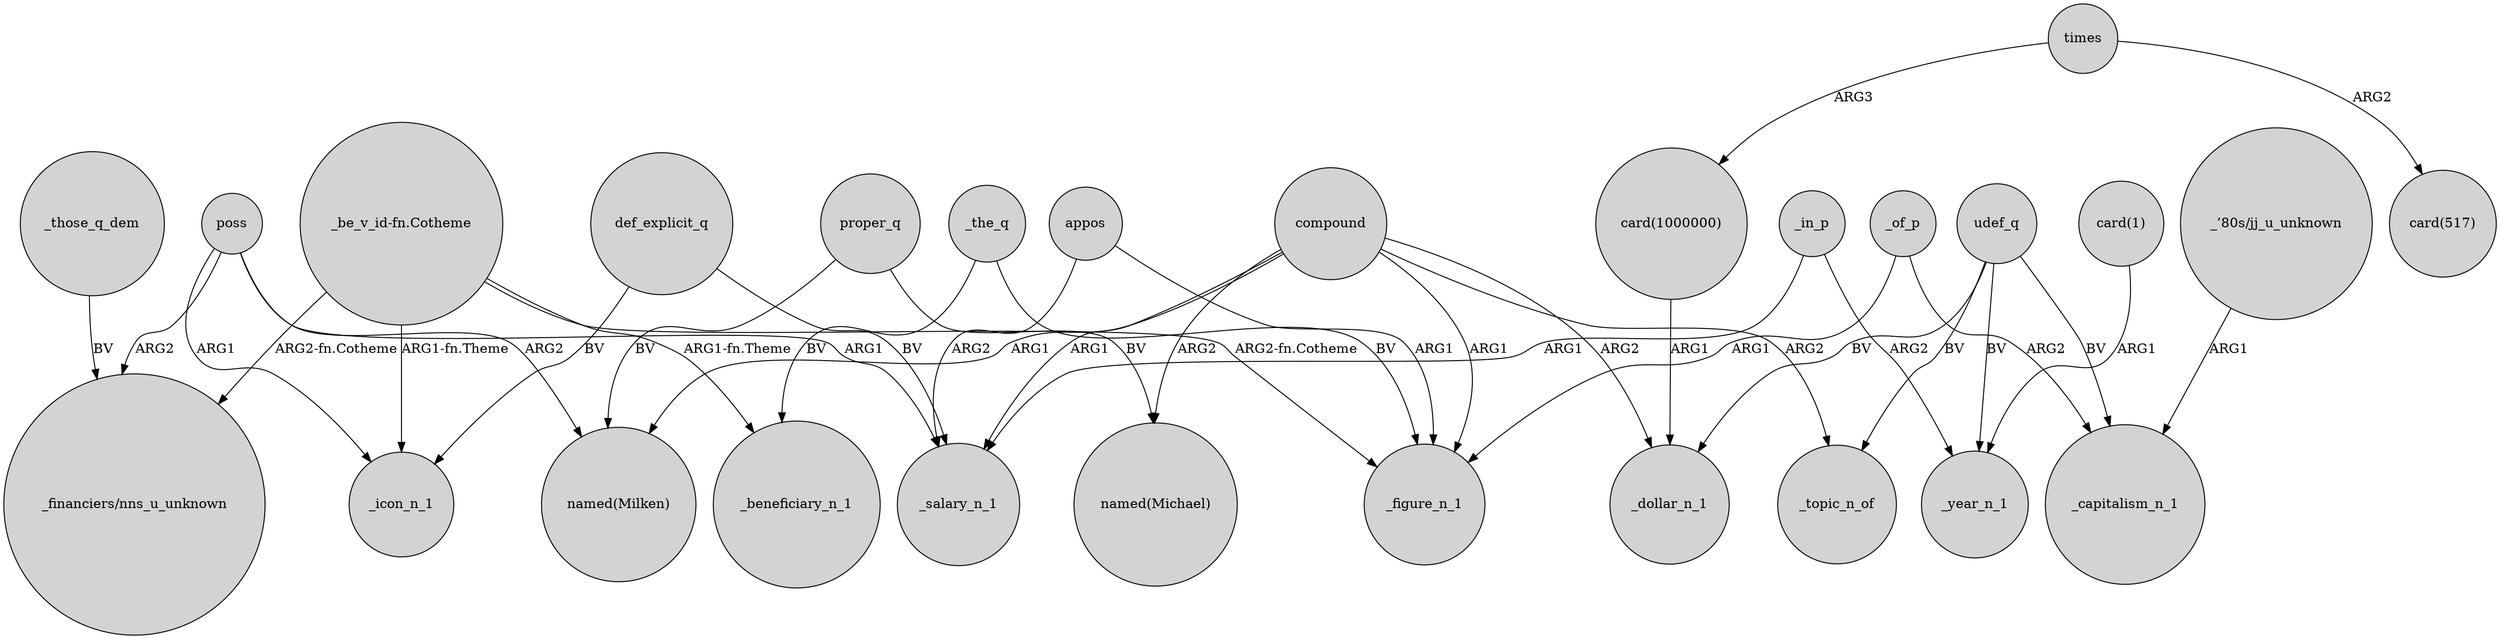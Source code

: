 digraph {
	node [shape=circle style=filled]
	compound -> _figure_n_1 [label=ARG1]
	poss -> "named(Milken)" [label=ARG2]
	appos -> _salary_n_1 [label=ARG2]
	compound -> "named(Michael)" [label=ARG2]
	_the_q -> _beneficiary_n_1 [label=BV]
	_in_p -> _year_n_1 [label=ARG2]
	"card(1)" -> _year_n_1 [label=ARG1]
	_those_q_dem -> "_financiers/nns_u_unknown" [label=BV]
	"_’80s/jj_u_unknown" -> _capitalism_n_1 [label=ARG1]
	_of_p -> _figure_n_1 [label=ARG1]
	"_be_v_id-fn.Cotheme" -> _figure_n_1 [label="ARG2-fn.Cotheme"]
	def_explicit_q -> _salary_n_1 [label=BV]
	_in_p -> _salary_n_1 [label=ARG1]
	times -> "card(1000000)" [label=ARG3]
	compound -> _dollar_n_1 [label=ARG2]
	"_be_v_id-fn.Cotheme" -> "_financiers/nns_u_unknown" [label="ARG2-fn.Cotheme"]
	"_be_v_id-fn.Cotheme" -> _beneficiary_n_1 [label="ARG1-fn.Theme"]
	proper_q -> "named(Michael)" [label=BV]
	udef_q -> _topic_n_of [label=BV]
	poss -> _salary_n_1 [label=ARG1]
	_the_q -> _figure_n_1 [label=BV]
	poss -> _icon_n_1 [label=ARG1]
	udef_q -> _dollar_n_1 [label=BV]
	def_explicit_q -> _icon_n_1 [label=BV]
	"card(1000000)" -> _dollar_n_1 [label=ARG1]
	udef_q -> _capitalism_n_1 [label=BV]
	_of_p -> _capitalism_n_1 [label=ARG2]
	compound -> _salary_n_1 [label=ARG1]
	compound -> _topic_n_of [label=ARG2]
	udef_q -> _year_n_1 [label=BV]
	"_be_v_id-fn.Cotheme" -> _icon_n_1 [label="ARG1-fn.Theme"]
	appos -> _figure_n_1 [label=ARG1]
	compound -> "named(Milken)" [label=ARG1]
	proper_q -> "named(Milken)" [label=BV]
	poss -> "_financiers/nns_u_unknown" [label=ARG2]
	times -> "card(517)" [label=ARG2]
}
